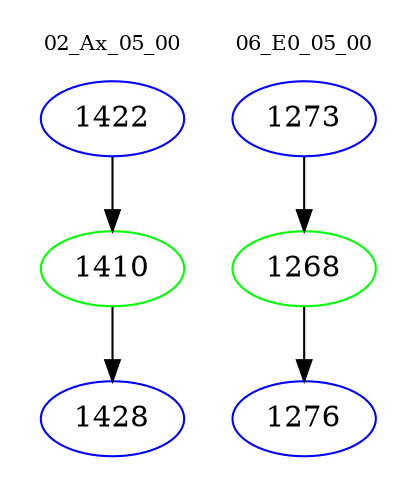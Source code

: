 digraph{
subgraph cluster_0 {
color = white
label = "02_Ax_05_00";
fontsize=10;
T0_1422 [label="1422", color="blue"]
T0_1422 -> T0_1410 [color="black"]
T0_1410 [label="1410", color="green"]
T0_1410 -> T0_1428 [color="black"]
T0_1428 [label="1428", color="blue"]
}
subgraph cluster_1 {
color = white
label = "06_E0_05_00";
fontsize=10;
T1_1273 [label="1273", color="blue"]
T1_1273 -> T1_1268 [color="black"]
T1_1268 [label="1268", color="green"]
T1_1268 -> T1_1276 [color="black"]
T1_1276 [label="1276", color="blue"]
}
}
